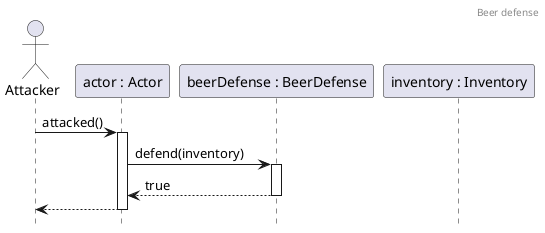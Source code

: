 @startuml BeerDefense
header Beer defense
hide footbox

' csak mi tudjuk, hogy ők azok, de ez generikus igazából 
actor prof as "Attacker"
participant student as "actor : Actor"
participant beerDefense as "beerDefense : BeerDefense"
participant inventory as "inventory : Inventory"

prof -> student ++ : attacked()
student -> beerDefense ++ : defend(inventory)
return true
return

@enduml